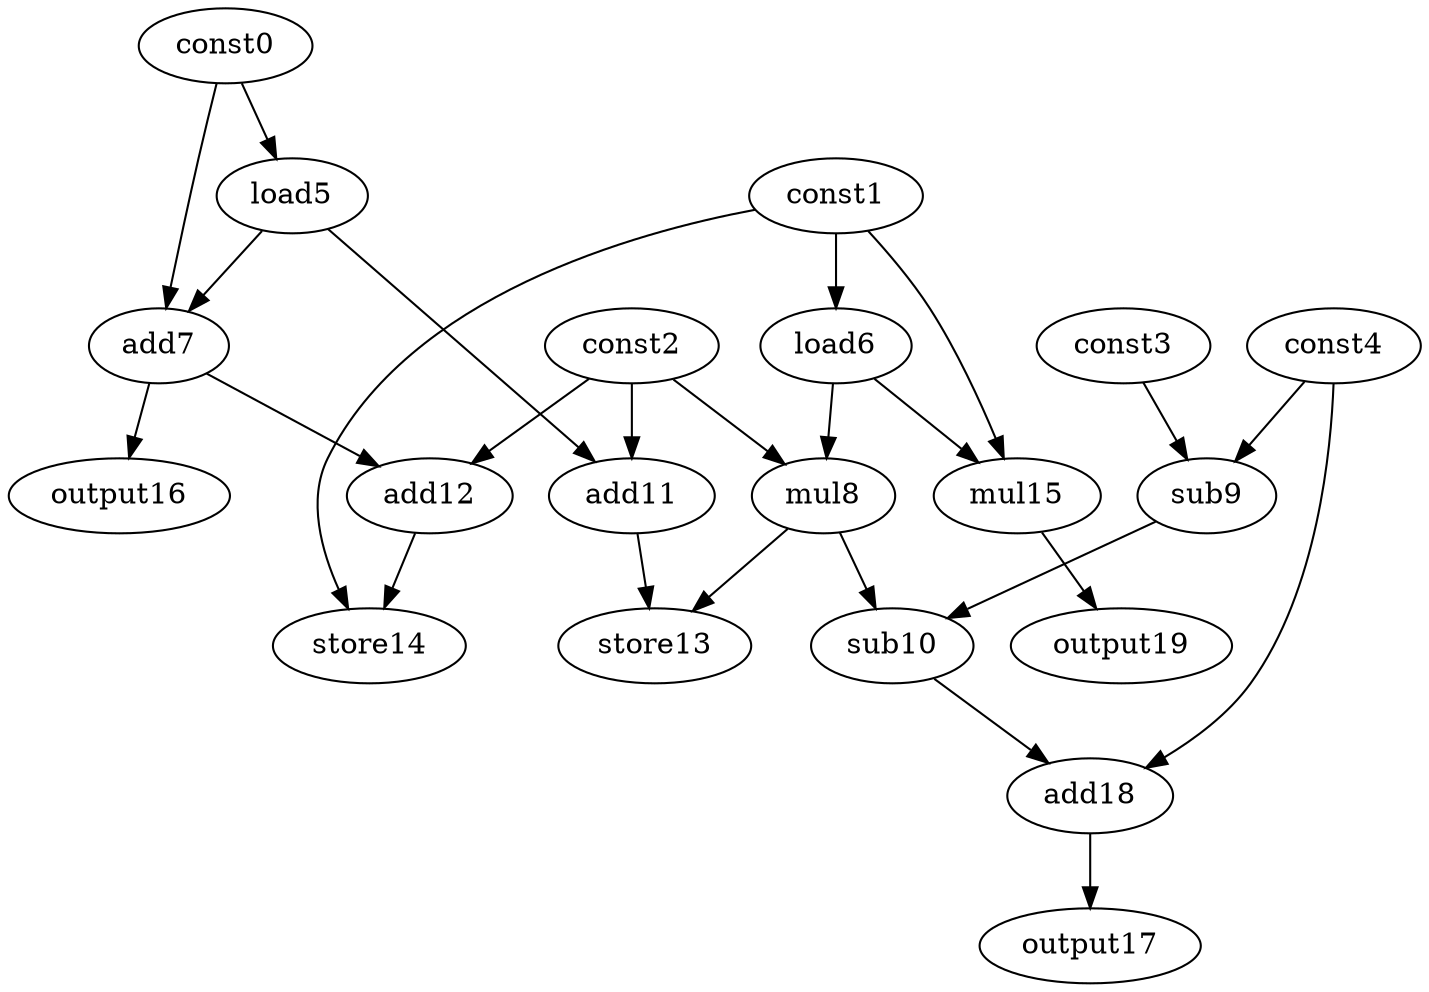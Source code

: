 digraph G { 
const0[opcode=const]; 
const1[opcode=const]; 
const2[opcode=const]; 
const3[opcode=const]; 
const4[opcode=const]; 
load5[opcode=load]; 
load6[opcode=load]; 
add7[opcode=add]; 
mul8[opcode=mul]; 
sub9[opcode=sub]; 
sub10[opcode=sub]; 
add11[opcode=add]; 
add12[opcode=add]; 
store13[opcode=store]; 
store14[opcode=store]; 
mul15[opcode=mul]; 
output16[opcode=output]; 
output17[opcode=output]; 
add18[opcode=add]; 
output19[opcode=output]; 
const0->load5[operand=0];
const1->load6[operand=0];
const3->sub9[operand=0];
const4->sub9[operand=1];
const0->add7[operand=0];
load5->add7[operand=1];
const2->mul8[operand=0];
load6->mul8[operand=1];
const2->add11[operand=0];
load5->add11[operand=1];
const1->mul15[operand=0];
load6->mul15[operand=1];
mul8->sub10[operand=0];
sub9->sub10[operand=1];
add7->add12[operand=0];
const2->add12[operand=1];
mul8->store13[operand=0];
add11->store13[operand=1];
add7->output16[operand=0];
mul15->output19[operand=0];
const1->store14[operand=0];
add12->store14[operand=1];
sub10->add18[operand=0];
const4->add18[operand=1];
add18->output17[operand=0];
}
